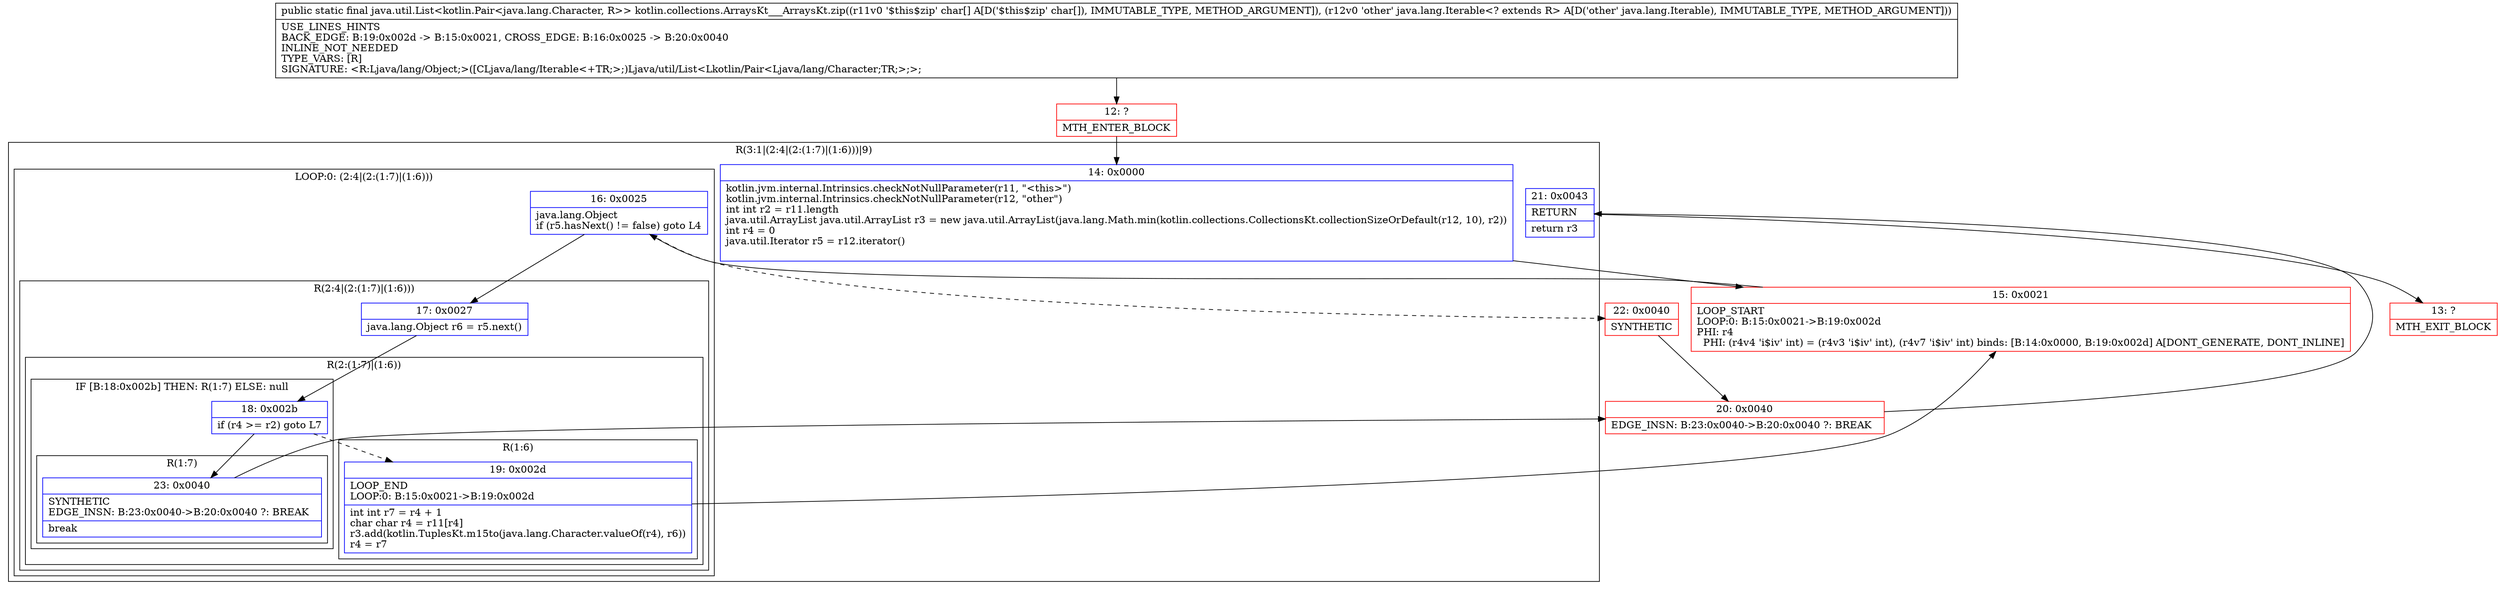 digraph "CFG forkotlin.collections.ArraysKt___ArraysKt.zip([CLjava\/lang\/Iterable;)Ljava\/util\/List;" {
subgraph cluster_Region_1538171091 {
label = "R(3:1|(2:4|(2:(1:7)|(1:6)))|9)";
node [shape=record,color=blue];
Node_14 [shape=record,label="{14\:\ 0x0000|kotlin.jvm.internal.Intrinsics.checkNotNullParameter(r11, \"\<this\>\")\lkotlin.jvm.internal.Intrinsics.checkNotNullParameter(r12, \"other\")\lint int r2 = r11.length\ljava.util.ArrayList java.util.ArrayList r3 = new java.util.ArrayList(java.lang.Math.min(kotlin.collections.CollectionsKt.collectionSizeOrDefault(r12, 10), r2))\lint r4 = 0\ljava.util.Iterator r5 = r12.iterator()\l\l}"];
subgraph cluster_LoopRegion_1114071239 {
label = "LOOP:0: (2:4|(2:(1:7)|(1:6)))";
node [shape=record,color=blue];
Node_16 [shape=record,label="{16\:\ 0x0025|java.lang.Object \lif (r5.hasNext() != false) goto L4\l}"];
subgraph cluster_Region_1879712029 {
label = "R(2:4|(2:(1:7)|(1:6)))";
node [shape=record,color=blue];
Node_17 [shape=record,label="{17\:\ 0x0027|java.lang.Object r6 = r5.next()\l}"];
subgraph cluster_Region_1442993169 {
label = "R(2:(1:7)|(1:6))";
node [shape=record,color=blue];
subgraph cluster_IfRegion_2142535430 {
label = "IF [B:18:0x002b] THEN: R(1:7) ELSE: null";
node [shape=record,color=blue];
Node_18 [shape=record,label="{18\:\ 0x002b|if (r4 \>= r2) goto L7\l}"];
subgraph cluster_Region_635822777 {
label = "R(1:7)";
node [shape=record,color=blue];
Node_23 [shape=record,label="{23\:\ 0x0040|SYNTHETIC\lEDGE_INSN: B:23:0x0040\-\>B:20:0x0040 ?: BREAK  \l|break\l}"];
}
}
subgraph cluster_Region_1313873042 {
label = "R(1:6)";
node [shape=record,color=blue];
Node_19 [shape=record,label="{19\:\ 0x002d|LOOP_END\lLOOP:0: B:15:0x0021\-\>B:19:0x002d\l|int int r7 = r4 + 1\lchar char r4 = r11[r4]\lr3.add(kotlin.TuplesKt.m15to(java.lang.Character.valueOf(r4), r6))\lr4 = r7\l}"];
}
}
}
}
Node_21 [shape=record,label="{21\:\ 0x0043|RETURN\l|return r3\l}"];
}
Node_12 [shape=record,color=red,label="{12\:\ ?|MTH_ENTER_BLOCK\l}"];
Node_15 [shape=record,color=red,label="{15\:\ 0x0021|LOOP_START\lLOOP:0: B:15:0x0021\-\>B:19:0x002d\lPHI: r4 \l  PHI: (r4v4 'i$iv' int) = (r4v3 'i$iv' int), (r4v7 'i$iv' int) binds: [B:14:0x0000, B:19:0x002d] A[DONT_GENERATE, DONT_INLINE]\l}"];
Node_20 [shape=record,color=red,label="{20\:\ 0x0040|EDGE_INSN: B:23:0x0040\-\>B:20:0x0040 ?: BREAK  \l}"];
Node_13 [shape=record,color=red,label="{13\:\ ?|MTH_EXIT_BLOCK\l}"];
Node_22 [shape=record,color=red,label="{22\:\ 0x0040|SYNTHETIC\l}"];
MethodNode[shape=record,label="{public static final java.util.List\<kotlin.Pair\<java.lang.Character, R\>\> kotlin.collections.ArraysKt___ArraysKt.zip((r11v0 '$this$zip' char[] A[D('$this$zip' char[]), IMMUTABLE_TYPE, METHOD_ARGUMENT]), (r12v0 'other' java.lang.Iterable\<? extends R\> A[D('other' java.lang.Iterable), IMMUTABLE_TYPE, METHOD_ARGUMENT]))  | USE_LINES_HINTS\lBACK_EDGE: B:19:0x002d \-\> B:15:0x0021, CROSS_EDGE: B:16:0x0025 \-\> B:20:0x0040\lINLINE_NOT_NEEDED\lTYPE_VARS: [R]\lSIGNATURE: \<R:Ljava\/lang\/Object;\>([CLjava\/lang\/Iterable\<+TR;\>;)Ljava\/util\/List\<Lkotlin\/Pair\<Ljava\/lang\/Character;TR;\>;\>;\l}"];
MethodNode -> Node_12;Node_14 -> Node_15;
Node_16 -> Node_17;
Node_16 -> Node_22[style=dashed];
Node_17 -> Node_18;
Node_18 -> Node_19[style=dashed];
Node_18 -> Node_23;
Node_23 -> Node_20;
Node_19 -> Node_15;
Node_21 -> Node_13;
Node_12 -> Node_14;
Node_15 -> Node_16;
Node_20 -> Node_21;
Node_22 -> Node_20;
}

